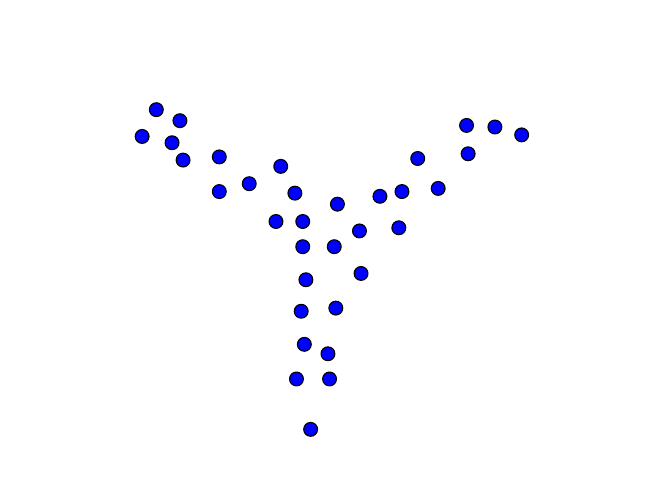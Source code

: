 \documentclass[crop,tikz]{standalone}
\usepackage{pgf,tikz}
\usepackage{mathrsfs}
\usetikzlibrary{arrows}
\pagestyle{empty}
\begin{document}
\definecolor{qqqqff}{rgb}{0.,0.,1.}
\begin{tikzpicture}[line cap=round,line join=round,>=triangle 45,x=1.0cm,y=1.0cm]
\clip(5.015,3.23) rectangle (13.335,9.593);
\begin{scriptsize}
\draw [fill=qqqqff] (8.18,7.26) circle (2.5pt);
\draw [fill=qqqqff] (8.76,7.14) circle (2.5pt);
\draw [fill=qqqqff] (9.6,6.12) circle (2.5pt);
\draw [fill=qqqqff] (9.3,7.) circle (2.5pt);
\draw [fill=qqqqff] (8.58,7.48) circle (2.5pt);
\draw [fill=qqqqff] (8.52,6.78) circle (2.5pt);
\draw [fill=qqqqff] (8.86,6.78) circle (2.5pt);
\draw [fill=qqqqff] (8.9,6.04) circle (2.5pt);
\draw [fill=qqqqff] (9.28,5.68) circle (2.5pt);
\draw [fill=qqqqff] (8.86,6.46) circle (2.5pt);
\draw [fill=qqqqff] (9.18,5.1) circle (2.5pt);
\draw [fill=qqqqff] (8.88,5.22) circle (2.5pt);
\draw [fill=qqqqff] (7.34,7.56) circle (2.5pt);
\draw [fill=qqqqff] (7.8,7.16) circle (2.5pt);
\draw [fill=qqqqff] (7.2,7.78) circle (2.5pt);
\draw [fill=qqqqff] (7.,8.2) circle (2.5pt);
\draw [fill=qqqqff] (7.8,7.6) circle (2.5pt);
\draw [fill=qqqqff] (11.64,7.88) circle (2.5pt);
\draw [fill=qqqqff] (9.84,7.1) circle (2.5pt);
\draw [fill=qqqqff] (10.32,7.58) circle (2.5pt);
\draw [fill=qqqqff] (10.58,7.2) circle (2.5pt);
\draw [fill=qqqqff] (10.94,8.) circle (2.5pt);
\draw [fill=qqqqff] (10.96,7.64) circle (2.5pt);
\draw [fill=qqqqff] (9.26,6.46) circle (2.5pt);
\draw [fill=qqqqff] (10.08,6.7) circle (2.5pt);
\draw [fill=qqqqff] (8.78,4.78) circle (2.5pt);
\draw [fill=qqqqff] (8.96,4.14) circle (2.5pt);
\draw [fill=qqqqff] (9.2,4.78) circle (2.5pt);
\draw [fill=qqqqff] (10.12,7.16) circle (2.5pt);
\draw [fill=qqqqff] (11.3,7.98) circle (2.5pt);
\draw [fill=qqqqff] (6.82,7.86) circle (2.5pt);
\draw [fill=qqqqff] (7.3,8.06) circle (2.5pt);
\draw [fill=qqqqff] (8.84,5.64) circle (2.5pt);
\draw [fill=qqqqff] (9.58,6.66) circle (2.5pt);
\end{scriptsize}
\end{tikzpicture}
\end{document}
